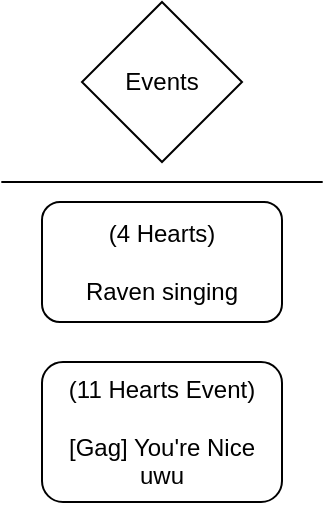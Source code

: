 <mxfile version="26.2.15">
  <diagram id="C5RBs43oDa-KdzZeNtuy" name="Page-1">
    <mxGraphModel dx="258" dy="561" grid="1" gridSize="10" guides="1" tooltips="1" connect="1" arrows="1" fold="1" page="1" pageScale="1" pageWidth="827" pageHeight="1169" math="0" shadow="0">
      <root>
        <mxCell id="WIyWlLk6GJQsqaUBKTNV-0" />
        <mxCell id="WIyWlLk6GJQsqaUBKTNV-1" parent="WIyWlLk6GJQsqaUBKTNV-0" />
        <mxCell id="Dcz3eESDd5eWfrBveF-l-0" value="Events" style="rhombus;whiteSpace=wrap;html=1;" vertex="1" parent="WIyWlLk6GJQsqaUBKTNV-1">
          <mxGeometry x="40" y="20" width="80" height="80" as="geometry" />
        </mxCell>
        <mxCell id="Dcz3eESDd5eWfrBveF-l-1" value="(4 Hearts)&lt;div&gt;&lt;br&gt;Raven singing&lt;/div&gt;" style="rounded=1;whiteSpace=wrap;html=1;" vertex="1" parent="WIyWlLk6GJQsqaUBKTNV-1">
          <mxGeometry x="20" y="120" width="120" height="60" as="geometry" />
        </mxCell>
        <mxCell id="Dcz3eESDd5eWfrBveF-l-3" value="" style="endArrow=none;html=1;rounded=0;" edge="1" parent="WIyWlLk6GJQsqaUBKTNV-1">
          <mxGeometry width="50" height="50" relative="1" as="geometry">
            <mxPoint x="-0.34" y="110" as="sourcePoint" />
            <mxPoint x="160.35" y="110" as="targetPoint" />
          </mxGeometry>
        </mxCell>
        <mxCell id="Dcz3eESDd5eWfrBveF-l-4" value="(11 Hearts Event)&lt;div&gt;&lt;br&gt;[Gag] You&#39;re Nice uwu&lt;/div&gt;" style="rounded=1;whiteSpace=wrap;html=1;" vertex="1" parent="WIyWlLk6GJQsqaUBKTNV-1">
          <mxGeometry x="20" y="200" width="120" height="70" as="geometry" />
        </mxCell>
      </root>
    </mxGraphModel>
  </diagram>
</mxfile>
